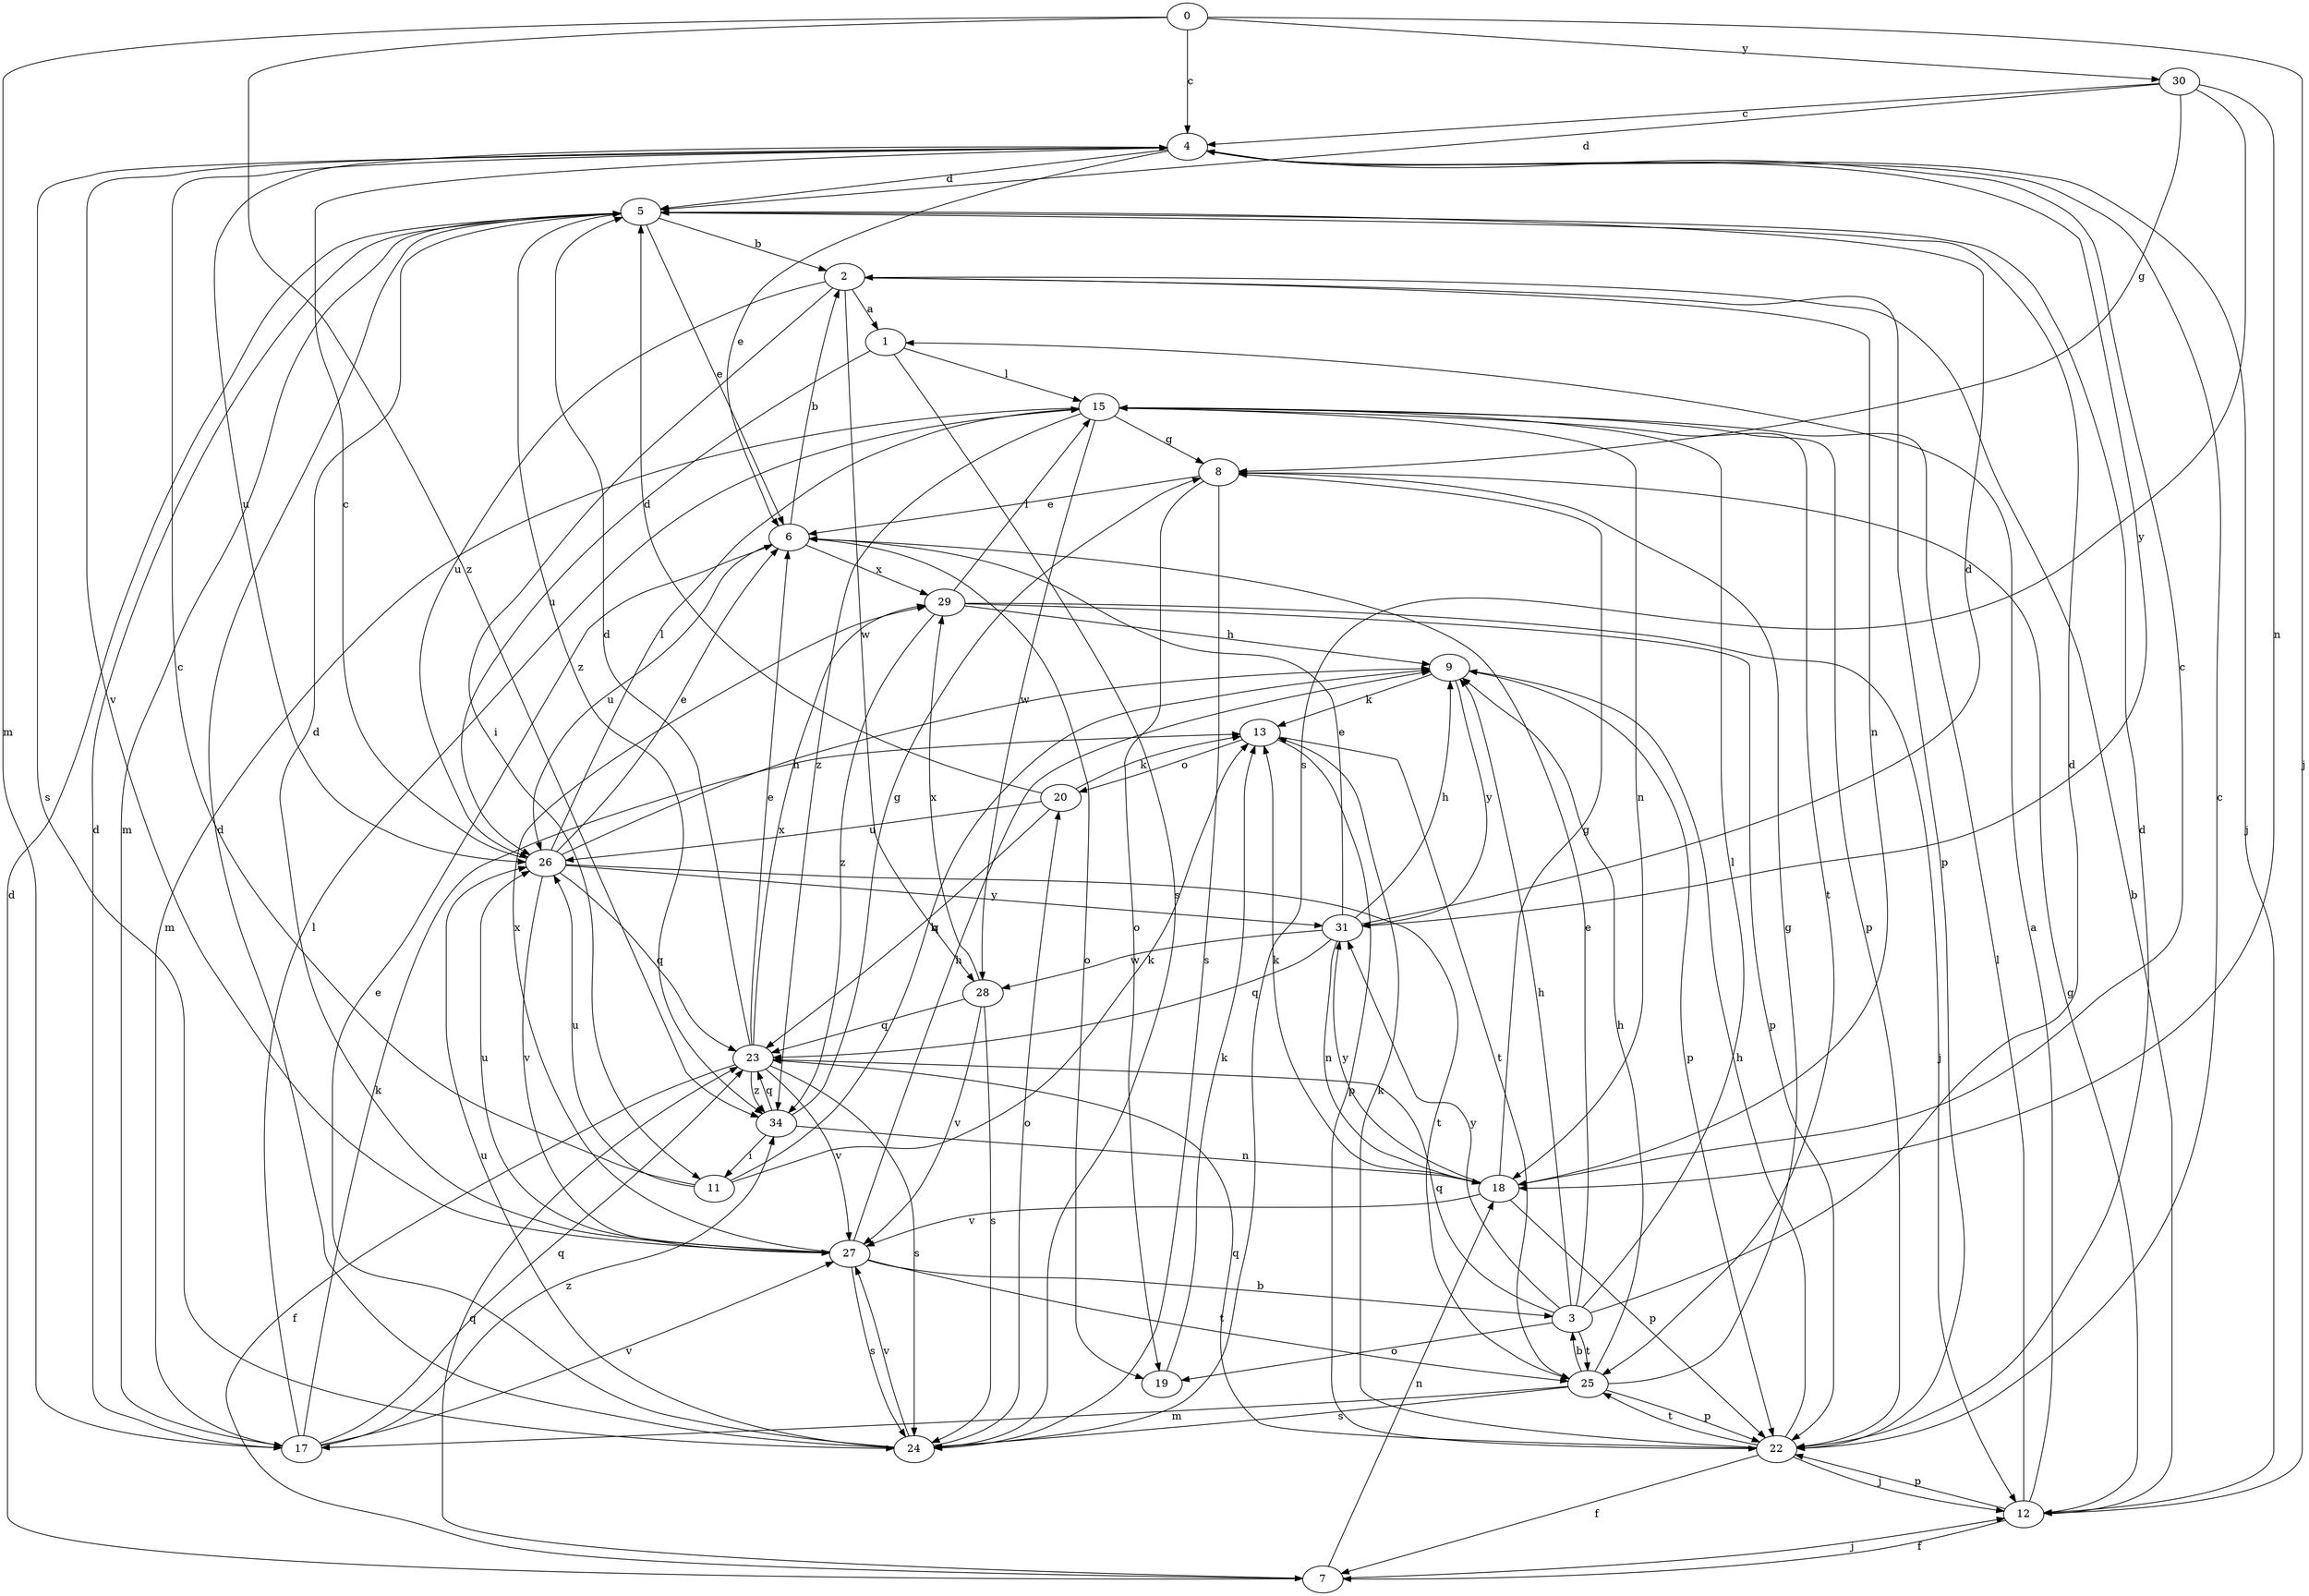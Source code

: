 strict digraph  {
0;
1;
2;
3;
4;
5;
6;
7;
8;
9;
11;
12;
13;
15;
17;
18;
19;
20;
22;
23;
24;
25;
26;
27;
28;
29;
30;
31;
34;
0 -> 4  [label=c];
0 -> 12  [label=j];
0 -> 17  [label=m];
0 -> 30  [label=y];
0 -> 34  [label=z];
1 -> 15  [label=l];
1 -> 24  [label=s];
1 -> 26  [label=u];
2 -> 1  [label=a];
2 -> 11  [label=i];
2 -> 18  [label=n];
2 -> 22  [label=p];
2 -> 26  [label=u];
2 -> 28  [label=w];
3 -> 5  [label=d];
3 -> 6  [label=e];
3 -> 9  [label=h];
3 -> 15  [label=l];
3 -> 19  [label=o];
3 -> 23  [label=q];
3 -> 25  [label=t];
3 -> 31  [label=y];
4 -> 5  [label=d];
4 -> 6  [label=e];
4 -> 12  [label=j];
4 -> 24  [label=s];
4 -> 26  [label=u];
4 -> 27  [label=v];
4 -> 31  [label=y];
5 -> 2  [label=b];
5 -> 6  [label=e];
5 -> 17  [label=m];
5 -> 34  [label=z];
6 -> 2  [label=b];
6 -> 19  [label=o];
6 -> 26  [label=u];
6 -> 29  [label=x];
7 -> 5  [label=d];
7 -> 12  [label=j];
7 -> 18  [label=n];
7 -> 23  [label=q];
8 -> 6  [label=e];
8 -> 19  [label=o];
8 -> 24  [label=s];
9 -> 13  [label=k];
9 -> 22  [label=p];
9 -> 31  [label=y];
11 -> 4  [label=c];
11 -> 9  [label=h];
11 -> 13  [label=k];
11 -> 26  [label=u];
12 -> 1  [label=a];
12 -> 2  [label=b];
12 -> 7  [label=f];
12 -> 8  [label=g];
12 -> 15  [label=l];
12 -> 22  [label=p];
13 -> 20  [label=o];
13 -> 22  [label=p];
13 -> 25  [label=t];
15 -> 8  [label=g];
15 -> 17  [label=m];
15 -> 18  [label=n];
15 -> 22  [label=p];
15 -> 25  [label=t];
15 -> 28  [label=w];
15 -> 34  [label=z];
17 -> 5  [label=d];
17 -> 13  [label=k];
17 -> 15  [label=l];
17 -> 23  [label=q];
17 -> 27  [label=v];
17 -> 34  [label=z];
18 -> 4  [label=c];
18 -> 8  [label=g];
18 -> 13  [label=k];
18 -> 22  [label=p];
18 -> 27  [label=v];
18 -> 31  [label=y];
19 -> 13  [label=k];
20 -> 5  [label=d];
20 -> 13  [label=k];
20 -> 23  [label=q];
20 -> 26  [label=u];
22 -> 4  [label=c];
22 -> 5  [label=d];
22 -> 7  [label=f];
22 -> 9  [label=h];
22 -> 12  [label=j];
22 -> 13  [label=k];
22 -> 23  [label=q];
22 -> 25  [label=t];
23 -> 5  [label=d];
23 -> 6  [label=e];
23 -> 7  [label=f];
23 -> 24  [label=s];
23 -> 27  [label=v];
23 -> 29  [label=x];
23 -> 34  [label=z];
24 -> 5  [label=d];
24 -> 6  [label=e];
24 -> 20  [label=o];
24 -> 26  [label=u];
24 -> 27  [label=v];
25 -> 3  [label=b];
25 -> 8  [label=g];
25 -> 9  [label=h];
25 -> 17  [label=m];
25 -> 22  [label=p];
25 -> 24  [label=s];
26 -> 4  [label=c];
26 -> 6  [label=e];
26 -> 9  [label=h];
26 -> 15  [label=l];
26 -> 23  [label=q];
26 -> 25  [label=t];
26 -> 27  [label=v];
26 -> 31  [label=y];
27 -> 3  [label=b];
27 -> 5  [label=d];
27 -> 9  [label=h];
27 -> 24  [label=s];
27 -> 25  [label=t];
27 -> 26  [label=u];
27 -> 29  [label=x];
28 -> 23  [label=q];
28 -> 24  [label=s];
28 -> 27  [label=v];
28 -> 29  [label=x];
29 -> 9  [label=h];
29 -> 12  [label=j];
29 -> 15  [label=l];
29 -> 22  [label=p];
29 -> 34  [label=z];
30 -> 4  [label=c];
30 -> 5  [label=d];
30 -> 8  [label=g];
30 -> 18  [label=n];
30 -> 24  [label=s];
31 -> 5  [label=d];
31 -> 6  [label=e];
31 -> 9  [label=h];
31 -> 18  [label=n];
31 -> 23  [label=q];
31 -> 28  [label=w];
34 -> 8  [label=g];
34 -> 11  [label=i];
34 -> 18  [label=n];
34 -> 23  [label=q];
}
